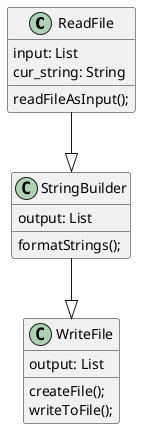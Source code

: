 @startuml

ReadFile --|> StringBuilder
StringBuilder  --|> WriteFile


class WriteFile {
output: List
createFile();
writeToFile();
}

class StringBuilder {
output: List
formatStrings();
}

class ReadFile {
input: List
cur_string: String
readFileAsInput();
}

@enduml